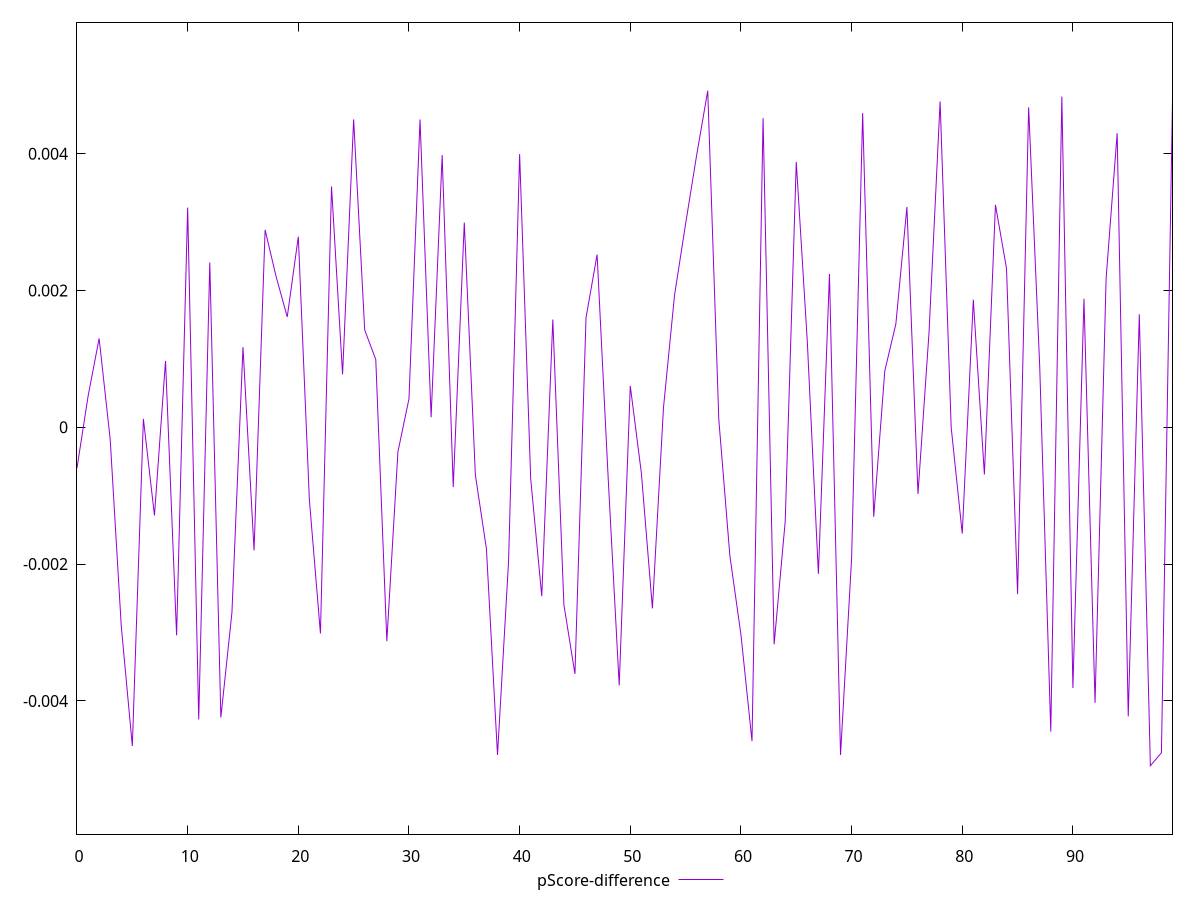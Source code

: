 reset

$pScoreDifference <<EOF
0 -0.0005942821677683563
1 0.0004530509755169554
2 0.0012991849696956104
3 -0.00017602291392215808
4 -0.0029061180238499906
5 -0.004657991650539595
6 0.00012253856537813856
7 -0.0012882097740395393
8 0.0009705114145052152
9 -0.003040543902816273
10 0.0032106145971299016
11 -0.0042708995858035115
12 0.002408652527199351
13 -0.004241689304440244
14 -0.002710444782927146
15 0.001172442580304911
16 -0.0017989881924048712
17 0.0028853353000724002
18 0.0021991675101064034
19 0.0016131582579688164
20 0.00278624367965985
21 -0.0010610370539171354
22 -0.003013930182058311
23 0.003520026531775855
24 0.0007745113011766724
25 0.0045001587031895385
26 0.0014222359246991445
27 0.0009912699253707968
28 -0.003125799518274297
29 -0.00035993790490551625
30 0.00041648183631515234
31 0.00449882618613795
32 0.00014711041219672705
33 0.003978858186269529
34 -0.0008733081860606839
35 0.002992099463632436
36 -0.0006961808963416027
37 -0.0017766722632751586
38 -0.004789939206658933
39 -0.0019618256440577797
40 0.003993581458391904
41 -0.00075172321286332
42 -0.002468108454479312
43 0.0015749864955508786
44 -0.0025925391733873093
45 -0.003604498882311735
46 0.0016002193894265604
47 0.0025247931196267226
48 -0.0007347885217360295
49 -0.003772963720984235
50 0.0006047712353047796
51 -0.0006661281214070947
52 -0.002646433748767385
53 0.0002857388096860758
54 0.0019325163760277597
55 0.0029753807166352786
56 0.003979498348919974
57 0.004919804901864833
58 0.00011390551836920615
59 -0.0018777667972441625
60 -0.003029535773084513
61 -0.004587381043561267
62 0.00451913410667848
63 -0.003171413933217848
64 -0.001377304644442412
65 0.0038784513108340857
66 0.0012454104855564863
67 -0.002141862359177349
68 0.002240319108598232
69 -0.004789939206659377
70 -0.0019197925654798054
71 0.004592774872530181
72 -0.0013076106453173697
73 0.0008251497196424262
74 0.0015102740833123907
75 0.0032202500627288577
76 -0.0009735098879233295
77 0.0013925090272429719
78 0.004762941716833002
79 -0.0000020229206952881995
80 -0.0015536266012809996
81 0.0018645731112124642
82 -0.0006899397485777836
83 0.0032510807639823947
84 0.0023230248359814576
85 -0.0024384227532939784
86 0.004676810366156192
87 0.0008918050349259188
88 -0.004448151194776928
89 0.004833735404988215
90 -0.0038118698929577866
91 0.0018782440435372028
92 -0.004027813201504027
93 0.0021731005672386283
94 0.004298869694690399
95 -0.004225815814284051
96 0.0016515755391157683
97 -0.0049467845582565895
98 -0.004757386084572768
99 0.004791006824996891
EOF

set key outside below
set xrange [0:99]
set yrange [-0.0059467845582565895:0.005919804901864833]
set trange [-0.0059467845582565895:0.005919804901864833]
set terminal svg size 640, 500 enhanced background rgb 'white'
set output "reports/report_00031_2021-02-24T23-18-18.084Z/mainthread-work-breakdown/samples/music/pScore-difference/values.svg"

plot $pScoreDifference title "pScore-difference" with line

reset

